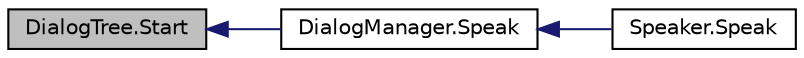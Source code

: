 digraph "DialogTree.Start"
{
  edge [fontname="Helvetica",fontsize="10",labelfontname="Helvetica",labelfontsize="10"];
  node [fontname="Helvetica",fontsize="10",shape=record];
  rankdir="LR";
  Node17 [label="DialogTree.Start",height=0.2,width=0.4,color="black", fillcolor="grey75", style="filled", fontcolor="black"];
  Node17 -> Node18 [dir="back",color="midnightblue",fontsize="10",style="solid",fontname="Helvetica"];
  Node18 [label="DialogManager.Speak",height=0.2,width=0.4,color="black", fillcolor="white", style="filled",URL="$class_dialog_manager.html#adb08b3e8f79421f1728a96db49834b5a",tooltip="Try to speak an dialog. If there is a dialog alredy happening, check it&#39;s priority and choose to main..."];
  Node18 -> Node19 [dir="back",color="midnightblue",fontsize="10",style="solid",fontname="Helvetica"];
  Node19 [label="Speaker.Speak",height=0.2,width=0.4,color="black", fillcolor="white", style="filled",URL="$class_speaker.html#ab9c3f43daecff61e43a0ea2552122f73",tooltip="Communicates with the DialogManager in the ItemManager to try to start a dialog. "];
}
